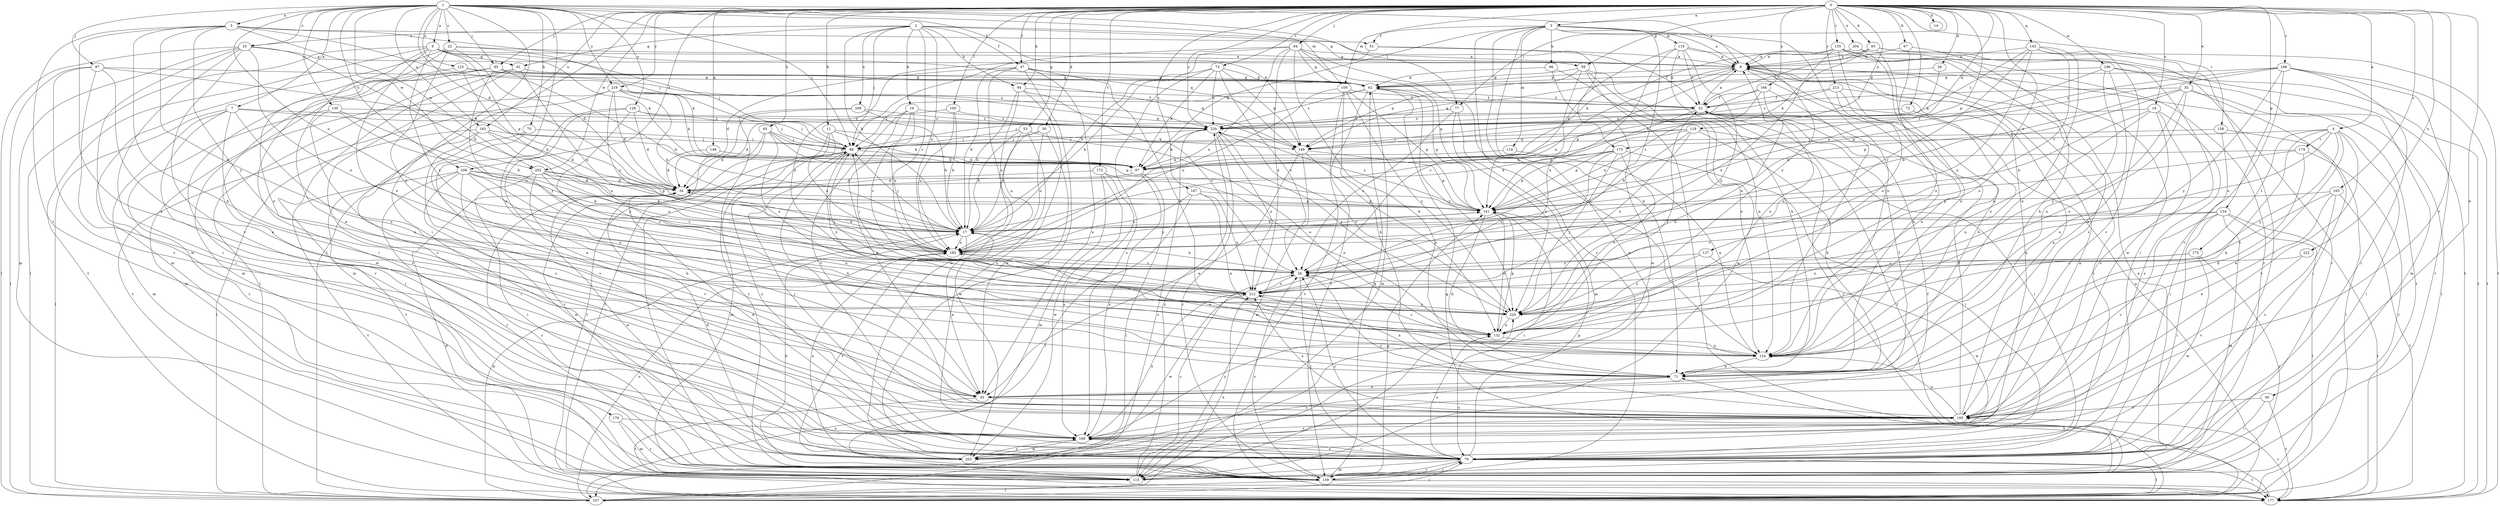 strict digraph  {
0;
1;
2;
3;
4;
5;
6;
7;
8;
11;
14;
16;
17;
18;
22;
25;
26;
28;
30;
34;
35;
40;
43;
47;
51;
52;
53;
59;
61;
62;
65;
67;
70;
71;
72;
73;
77;
79;
84;
85;
87;
88;
93;
94;
96;
97;
100;
107;
109;
110;
114;
115;
118;
123;
124;
127;
128;
130;
132;
134;
141;
143;
148;
149;
155;
158;
159;
165;
166;
167;
168;
172;
173;
174;
175;
176;
177;
183;
185;
186;
195;
196;
202;
203;
204;
208;
209;
212;
213;
219;
220;
222;
229;
0 -> 3  [label=a];
0 -> 4  [label=a];
0 -> 11  [label=b];
0 -> 14  [label=b];
0 -> 18  [label=c];
0 -> 28  [label=d];
0 -> 30  [label=d];
0 -> 35  [label=e];
0 -> 40  [label=e];
0 -> 47  [label=f];
0 -> 53  [label=g];
0 -> 59  [label=g];
0 -> 65  [label=h];
0 -> 67  [label=h];
0 -> 72  [label=i];
0 -> 73  [label=i];
0 -> 77  [label=i];
0 -> 84  [label=j];
0 -> 85  [label=j];
0 -> 93  [label=k];
0 -> 94  [label=k];
0 -> 100  [label=l];
0 -> 107  [label=l];
0 -> 109  [label=m];
0 -> 118  [label=n];
0 -> 127  [label=o];
0 -> 134  [label=p];
0 -> 141  [label=p];
0 -> 143  [label=q];
0 -> 148  [label=q];
0 -> 149  [label=q];
0 -> 155  [label=r];
0 -> 158  [label=r];
0 -> 165  [label=s];
0 -> 166  [label=s];
0 -> 167  [label=s];
0 -> 172  [label=t];
0 -> 183  [label=u];
0 -> 186  [label=v];
0 -> 195  [label=v];
0 -> 196  [label=w];
0 -> 202  [label=w];
0 -> 204  [label=x];
0 -> 208  [label=x];
0 -> 213  [label=y];
0 -> 219  [label=y];
0 -> 222  [label=z];
0 -> 229  [label=z];
1 -> 5  [label=a];
1 -> 6  [label=a];
1 -> 7  [label=a];
1 -> 8  [label=a];
1 -> 22  [label=c];
1 -> 25  [label=c];
1 -> 34  [label=d];
1 -> 43  [label=e];
1 -> 70  [label=h];
1 -> 77  [label=i];
1 -> 79  [label=i];
1 -> 85  [label=j];
1 -> 87  [label=j];
1 -> 88  [label=j];
1 -> 109  [label=m];
1 -> 123  [label=n];
1 -> 128  [label=o];
1 -> 130  [label=o];
1 -> 149  [label=q];
1 -> 183  [label=u];
1 -> 185  [label=u];
1 -> 202  [label=w];
1 -> 208  [label=x];
1 -> 219  [label=y];
2 -> 16  [label=b];
2 -> 17  [label=b];
2 -> 25  [label=c];
2 -> 26  [label=c];
2 -> 47  [label=f];
2 -> 59  [label=g];
2 -> 61  [label=g];
2 -> 88  [label=j];
2 -> 94  [label=k];
2 -> 173  [label=t];
2 -> 185  [label=u];
2 -> 209  [label=x];
3 -> 8  [label=a];
3 -> 26  [label=c];
3 -> 51  [label=f];
3 -> 71  [label=h];
3 -> 96  [label=k];
3 -> 97  [label=k];
3 -> 110  [label=m];
3 -> 114  [label=m];
3 -> 115  [label=m];
3 -> 124  [label=n];
3 -> 159  [label=r];
3 -> 220  [label=y];
4 -> 43  [label=e];
4 -> 71  [label=h];
4 -> 79  [label=i];
4 -> 173  [label=t];
4 -> 174  [label=t];
4 -> 175  [label=t];
4 -> 185  [label=u];
4 -> 195  [label=v];
4 -> 220  [label=y];
5 -> 43  [label=e];
5 -> 51  [label=f];
5 -> 71  [label=h];
5 -> 88  [label=j];
5 -> 149  [label=q];
5 -> 176  [label=t];
5 -> 202  [label=w];
5 -> 212  [label=x];
5 -> 220  [label=y];
6 -> 8  [label=a];
6 -> 43  [label=e];
6 -> 61  [label=g];
6 -> 88  [label=j];
6 -> 97  [label=k];
6 -> 107  [label=l];
6 -> 132  [label=o];
6 -> 141  [label=p];
6 -> 177  [label=t];
6 -> 212  [label=x];
7 -> 79  [label=i];
7 -> 88  [label=j];
7 -> 107  [label=l];
7 -> 115  [label=m];
7 -> 132  [label=o];
7 -> 195  [label=v];
7 -> 229  [label=z];
8 -> 62  [label=g];
8 -> 71  [label=h];
8 -> 141  [label=p];
8 -> 149  [label=q];
8 -> 177  [label=t];
11 -> 97  [label=k];
11 -> 149  [label=q];
11 -> 159  [label=r];
11 -> 177  [label=t];
11 -> 185  [label=u];
16 -> 26  [label=c];
16 -> 43  [label=e];
16 -> 185  [label=u];
16 -> 195  [label=v];
16 -> 229  [label=z];
17 -> 8  [label=a];
17 -> 43  [label=e];
17 -> 88  [label=j];
17 -> 159  [label=r];
17 -> 185  [label=u];
18 -> 17  [label=b];
18 -> 124  [label=n];
18 -> 168  [label=s];
18 -> 195  [label=v];
18 -> 220  [label=y];
18 -> 229  [label=z];
22 -> 8  [label=a];
22 -> 34  [label=d];
22 -> 79  [label=i];
22 -> 97  [label=k];
22 -> 115  [label=m];
22 -> 220  [label=y];
25 -> 8  [label=a];
25 -> 17  [label=b];
25 -> 79  [label=i];
25 -> 107  [label=l];
25 -> 115  [label=m];
25 -> 195  [label=v];
25 -> 203  [label=w];
25 -> 212  [label=x];
26 -> 17  [label=b];
26 -> 79  [label=i];
26 -> 88  [label=j];
26 -> 212  [label=x];
28 -> 62  [label=g];
28 -> 149  [label=q];
30 -> 17  [label=b];
30 -> 43  [label=e];
30 -> 88  [label=j];
30 -> 185  [label=u];
34 -> 141  [label=p];
34 -> 159  [label=r];
34 -> 203  [label=w];
35 -> 17  [label=b];
35 -> 52  [label=f];
35 -> 79  [label=i];
35 -> 107  [label=l];
35 -> 132  [label=o];
35 -> 141  [label=p];
35 -> 220  [label=y];
40 -> 79  [label=i];
40 -> 177  [label=t];
40 -> 195  [label=v];
43 -> 52  [label=f];
43 -> 177  [label=t];
43 -> 195  [label=v];
47 -> 17  [label=b];
47 -> 34  [label=d];
47 -> 43  [label=e];
47 -> 62  [label=g];
47 -> 79  [label=i];
47 -> 132  [label=o];
47 -> 203  [label=w];
51 -> 8  [label=a];
51 -> 52  [label=f];
51 -> 212  [label=x];
52 -> 8  [label=a];
52 -> 88  [label=j];
52 -> 141  [label=p];
52 -> 159  [label=r];
52 -> 229  [label=z];
53 -> 17  [label=b];
53 -> 88  [label=j];
53 -> 132  [label=o];
53 -> 185  [label=u];
53 -> 203  [label=w];
59 -> 26  [label=c];
59 -> 62  [label=g];
59 -> 107  [label=l];
59 -> 124  [label=n];
59 -> 149  [label=q];
59 -> 203  [label=w];
61 -> 62  [label=g];
61 -> 107  [label=l];
61 -> 115  [label=m];
61 -> 168  [label=s];
61 -> 185  [label=u];
62 -> 52  [label=f];
62 -> 88  [label=j];
62 -> 115  [label=m];
62 -> 141  [label=p];
62 -> 159  [label=r];
62 -> 220  [label=y];
62 -> 229  [label=z];
65 -> 34  [label=d];
65 -> 88  [label=j];
65 -> 97  [label=k];
65 -> 141  [label=p];
65 -> 159  [label=r];
65 -> 212  [label=x];
67 -> 8  [label=a];
67 -> 71  [label=h];
67 -> 132  [label=o];
70 -> 88  [label=j];
70 -> 124  [label=n];
70 -> 177  [label=t];
71 -> 43  [label=e];
71 -> 168  [label=s];
71 -> 212  [label=x];
72 -> 124  [label=n];
72 -> 229  [label=z];
73 -> 17  [label=b];
73 -> 26  [label=c];
73 -> 62  [label=g];
73 -> 97  [label=k];
73 -> 149  [label=q];
73 -> 168  [label=s];
73 -> 229  [label=z];
77 -> 26  [label=c];
77 -> 115  [label=m];
77 -> 220  [label=y];
77 -> 229  [label=z];
79 -> 26  [label=c];
79 -> 107  [label=l];
79 -> 115  [label=m];
79 -> 132  [label=o];
79 -> 141  [label=p];
79 -> 159  [label=r];
79 -> 168  [label=s];
79 -> 177  [label=t];
84 -> 8  [label=a];
84 -> 17  [label=b];
84 -> 62  [label=g];
84 -> 71  [label=h];
84 -> 88  [label=j];
84 -> 124  [label=n];
84 -> 141  [label=p];
84 -> 185  [label=u];
84 -> 212  [label=x];
85 -> 17  [label=b];
85 -> 62  [label=g];
85 -> 115  [label=m];
85 -> 149  [label=q];
85 -> 159  [label=r];
85 -> 203  [label=w];
85 -> 220  [label=y];
87 -> 43  [label=e];
87 -> 62  [label=g];
87 -> 79  [label=i];
87 -> 97  [label=k];
87 -> 107  [label=l];
87 -> 168  [label=s];
88 -> 97  [label=k];
88 -> 115  [label=m];
88 -> 168  [label=s];
88 -> 195  [label=v];
88 -> 220  [label=y];
93 -> 8  [label=a];
93 -> 52  [label=f];
93 -> 97  [label=k];
93 -> 124  [label=n];
93 -> 159  [label=r];
93 -> 177  [label=t];
94 -> 17  [label=b];
94 -> 26  [label=c];
94 -> 52  [label=f];
94 -> 168  [label=s];
94 -> 185  [label=u];
96 -> 62  [label=g];
96 -> 124  [label=n];
96 -> 203  [label=w];
97 -> 34  [label=d];
97 -> 107  [label=l];
97 -> 168  [label=s];
100 -> 17  [label=b];
100 -> 34  [label=d];
100 -> 185  [label=u];
100 -> 229  [label=z];
107 -> 8  [label=a];
107 -> 17  [label=b];
107 -> 52  [label=f];
107 -> 79  [label=i];
107 -> 185  [label=u];
107 -> 212  [label=x];
107 -> 229  [label=z];
109 -> 52  [label=f];
109 -> 71  [label=h];
109 -> 141  [label=p];
109 -> 177  [label=t];
109 -> 185  [label=u];
109 -> 220  [label=y];
110 -> 8  [label=a];
110 -> 34  [label=d];
110 -> 52  [label=f];
110 -> 71  [label=h];
110 -> 177  [label=t];
110 -> 212  [label=x];
110 -> 220  [label=y];
114 -> 97  [label=k];
114 -> 124  [label=n];
115 -> 8  [label=a];
115 -> 26  [label=c];
115 -> 52  [label=f];
115 -> 229  [label=z];
118 -> 17  [label=b];
118 -> 71  [label=h];
118 -> 79  [label=i];
118 -> 88  [label=j];
118 -> 141  [label=p];
118 -> 149  [label=q];
118 -> 212  [label=x];
123 -> 17  [label=b];
123 -> 62  [label=g];
123 -> 132  [label=o];
123 -> 229  [label=z];
124 -> 26  [label=c];
124 -> 71  [label=h];
124 -> 185  [label=u];
127 -> 26  [label=c];
127 -> 203  [label=w];
127 -> 220  [label=y];
128 -> 34  [label=d];
128 -> 43  [label=e];
128 -> 88  [label=j];
128 -> 168  [label=s];
128 -> 220  [label=y];
128 -> 229  [label=z];
130 -> 17  [label=b];
130 -> 124  [label=n];
130 -> 159  [label=r];
130 -> 185  [label=u];
130 -> 229  [label=z];
132 -> 52  [label=f];
132 -> 124  [label=n];
132 -> 141  [label=p];
134 -> 17  [label=b];
134 -> 26  [label=c];
134 -> 79  [label=i];
134 -> 107  [label=l];
134 -> 115  [label=m];
134 -> 177  [label=t];
134 -> 195  [label=v];
141 -> 17  [label=b];
141 -> 71  [label=h];
141 -> 79  [label=i];
141 -> 132  [label=o];
141 -> 229  [label=z];
143 -> 8  [label=a];
143 -> 26  [label=c];
143 -> 79  [label=i];
143 -> 124  [label=n];
143 -> 132  [label=o];
143 -> 195  [label=v];
143 -> 212  [label=x];
143 -> 229  [label=z];
148 -> 34  [label=d];
148 -> 97  [label=k];
149 -> 43  [label=e];
149 -> 115  [label=m];
149 -> 132  [label=o];
149 -> 141  [label=p];
155 -> 8  [label=a];
155 -> 79  [label=i];
155 -> 97  [label=k];
155 -> 132  [label=o];
155 -> 159  [label=r];
155 -> 195  [label=v];
155 -> 212  [label=x];
158 -> 79  [label=i];
158 -> 88  [label=j];
158 -> 107  [label=l];
159 -> 17  [label=b];
159 -> 26  [label=c];
159 -> 62  [label=g];
159 -> 71  [label=h];
159 -> 79  [label=i];
159 -> 107  [label=l];
159 -> 141  [label=p];
159 -> 177  [label=t];
165 -> 43  [label=e];
165 -> 141  [label=p];
165 -> 168  [label=s];
165 -> 177  [label=t];
165 -> 212  [label=x];
166 -> 52  [label=f];
166 -> 97  [label=k];
166 -> 124  [label=n];
166 -> 132  [label=o];
166 -> 185  [label=u];
167 -> 107  [label=l];
167 -> 124  [label=n];
167 -> 141  [label=p];
167 -> 185  [label=u];
167 -> 212  [label=x];
168 -> 8  [label=a];
168 -> 34  [label=d];
168 -> 79  [label=i];
168 -> 88  [label=j];
168 -> 203  [label=w];
168 -> 212  [label=x];
168 -> 220  [label=y];
172 -> 34  [label=d];
172 -> 115  [label=m];
172 -> 132  [label=o];
172 -> 168  [label=s];
172 -> 203  [label=w];
173 -> 34  [label=d];
173 -> 79  [label=i];
173 -> 97  [label=k];
173 -> 132  [label=o];
173 -> 141  [label=p];
173 -> 212  [label=x];
173 -> 220  [label=y];
174 -> 71  [label=h];
174 -> 97  [label=k];
174 -> 159  [label=r];
174 -> 185  [label=u];
175 -> 26  [label=c];
175 -> 159  [label=r];
175 -> 203  [label=w];
175 -> 212  [label=x];
176 -> 115  [label=m];
176 -> 159  [label=r];
176 -> 168  [label=s];
177 -> 34  [label=d];
177 -> 62  [label=g];
177 -> 195  [label=v];
183 -> 34  [label=d];
183 -> 79  [label=i];
183 -> 88  [label=j];
183 -> 107  [label=l];
183 -> 185  [label=u];
183 -> 195  [label=v];
185 -> 26  [label=c];
185 -> 34  [label=d];
185 -> 141  [label=p];
186 -> 62  [label=g];
186 -> 79  [label=i];
186 -> 141  [label=p];
186 -> 159  [label=r];
186 -> 177  [label=t];
186 -> 195  [label=v];
186 -> 220  [label=y];
186 -> 229  [label=z];
195 -> 8  [label=a];
195 -> 26  [label=c];
195 -> 52  [label=f];
195 -> 124  [label=n];
195 -> 168  [label=s];
195 -> 212  [label=x];
196 -> 62  [label=g];
196 -> 71  [label=h];
196 -> 115  [label=m];
196 -> 124  [label=n];
196 -> 141  [label=p];
196 -> 177  [label=t];
202 -> 17  [label=b];
202 -> 26  [label=c];
202 -> 34  [label=d];
202 -> 71  [label=h];
202 -> 79  [label=i];
202 -> 141  [label=p];
202 -> 185  [label=u];
203 -> 8  [label=a];
203 -> 34  [label=d];
203 -> 168  [label=s];
203 -> 185  [label=u];
204 -> 8  [label=a];
204 -> 124  [label=n];
204 -> 203  [label=w];
208 -> 17  [label=b];
208 -> 26  [label=c];
208 -> 34  [label=d];
208 -> 71  [label=h];
208 -> 124  [label=n];
208 -> 159  [label=r];
208 -> 177  [label=t];
208 -> 195  [label=v];
208 -> 203  [label=w];
209 -> 17  [label=b];
209 -> 159  [label=r];
209 -> 177  [label=t];
209 -> 229  [label=z];
212 -> 88  [label=j];
212 -> 203  [label=w];
212 -> 220  [label=y];
213 -> 52  [label=f];
213 -> 71  [label=h];
213 -> 79  [label=i];
213 -> 124  [label=n];
213 -> 229  [label=z];
219 -> 17  [label=b];
219 -> 34  [label=d];
219 -> 52  [label=f];
219 -> 97  [label=k];
219 -> 115  [label=m];
219 -> 149  [label=q];
219 -> 177  [label=t];
219 -> 185  [label=u];
220 -> 8  [label=a];
220 -> 132  [label=o];
220 -> 229  [label=z];
222 -> 26  [label=c];
222 -> 195  [label=v];
229 -> 88  [label=j];
229 -> 97  [label=k];
229 -> 159  [label=r];
229 -> 212  [label=x];
229 -> 220  [label=y];
}
